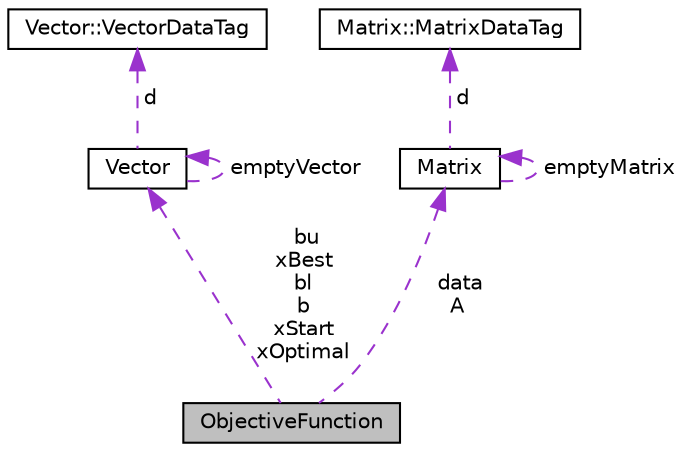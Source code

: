 digraph "ObjectiveFunction"
{
  edge [fontname="Helvetica",fontsize="10",labelfontname="Helvetica",labelfontsize="10"];
  node [fontname="Helvetica",fontsize="10",shape=record];
  Node5 [label="ObjectiveFunction",height=0.2,width=0.4,color="black", fillcolor="grey75", style="filled", fontcolor="black"];
  Node6 -> Node5 [dir="back",color="darkorchid3",fontsize="10",style="dashed",label=" bu\nxBest\nbl\nb\nxStart\nxOptimal" ,fontname="Helvetica"];
  Node6 [label="Vector",height=0.2,width=0.4,color="black", fillcolor="white", style="filled",URL="$classVector.html"];
  Node6 -> Node6 [dir="back",color="darkorchid3",fontsize="10",style="dashed",label=" emptyVector" ,fontname="Helvetica"];
  Node7 -> Node6 [dir="back",color="darkorchid3",fontsize="10",style="dashed",label=" d" ,fontname="Helvetica"];
  Node7 [label="Vector::VectorDataTag",height=0.2,width=0.4,color="black", fillcolor="white", style="filled",URL="$structVector_1_1VectorDataTag.html"];
  Node8 -> Node5 [dir="back",color="darkorchid3",fontsize="10",style="dashed",label=" data\nA" ,fontname="Helvetica"];
  Node8 [label="Matrix",height=0.2,width=0.4,color="black", fillcolor="white", style="filled",URL="$classMatrix.html"];
  Node9 -> Node8 [dir="back",color="darkorchid3",fontsize="10",style="dashed",label=" d" ,fontname="Helvetica"];
  Node9 [label="Matrix::MatrixDataTag",height=0.2,width=0.4,color="black", fillcolor="white", style="filled",URL="$structMatrix_1_1MatrixDataTag.html"];
  Node8 -> Node8 [dir="back",color="darkorchid3",fontsize="10",style="dashed",label=" emptyMatrix" ,fontname="Helvetica"];
}
